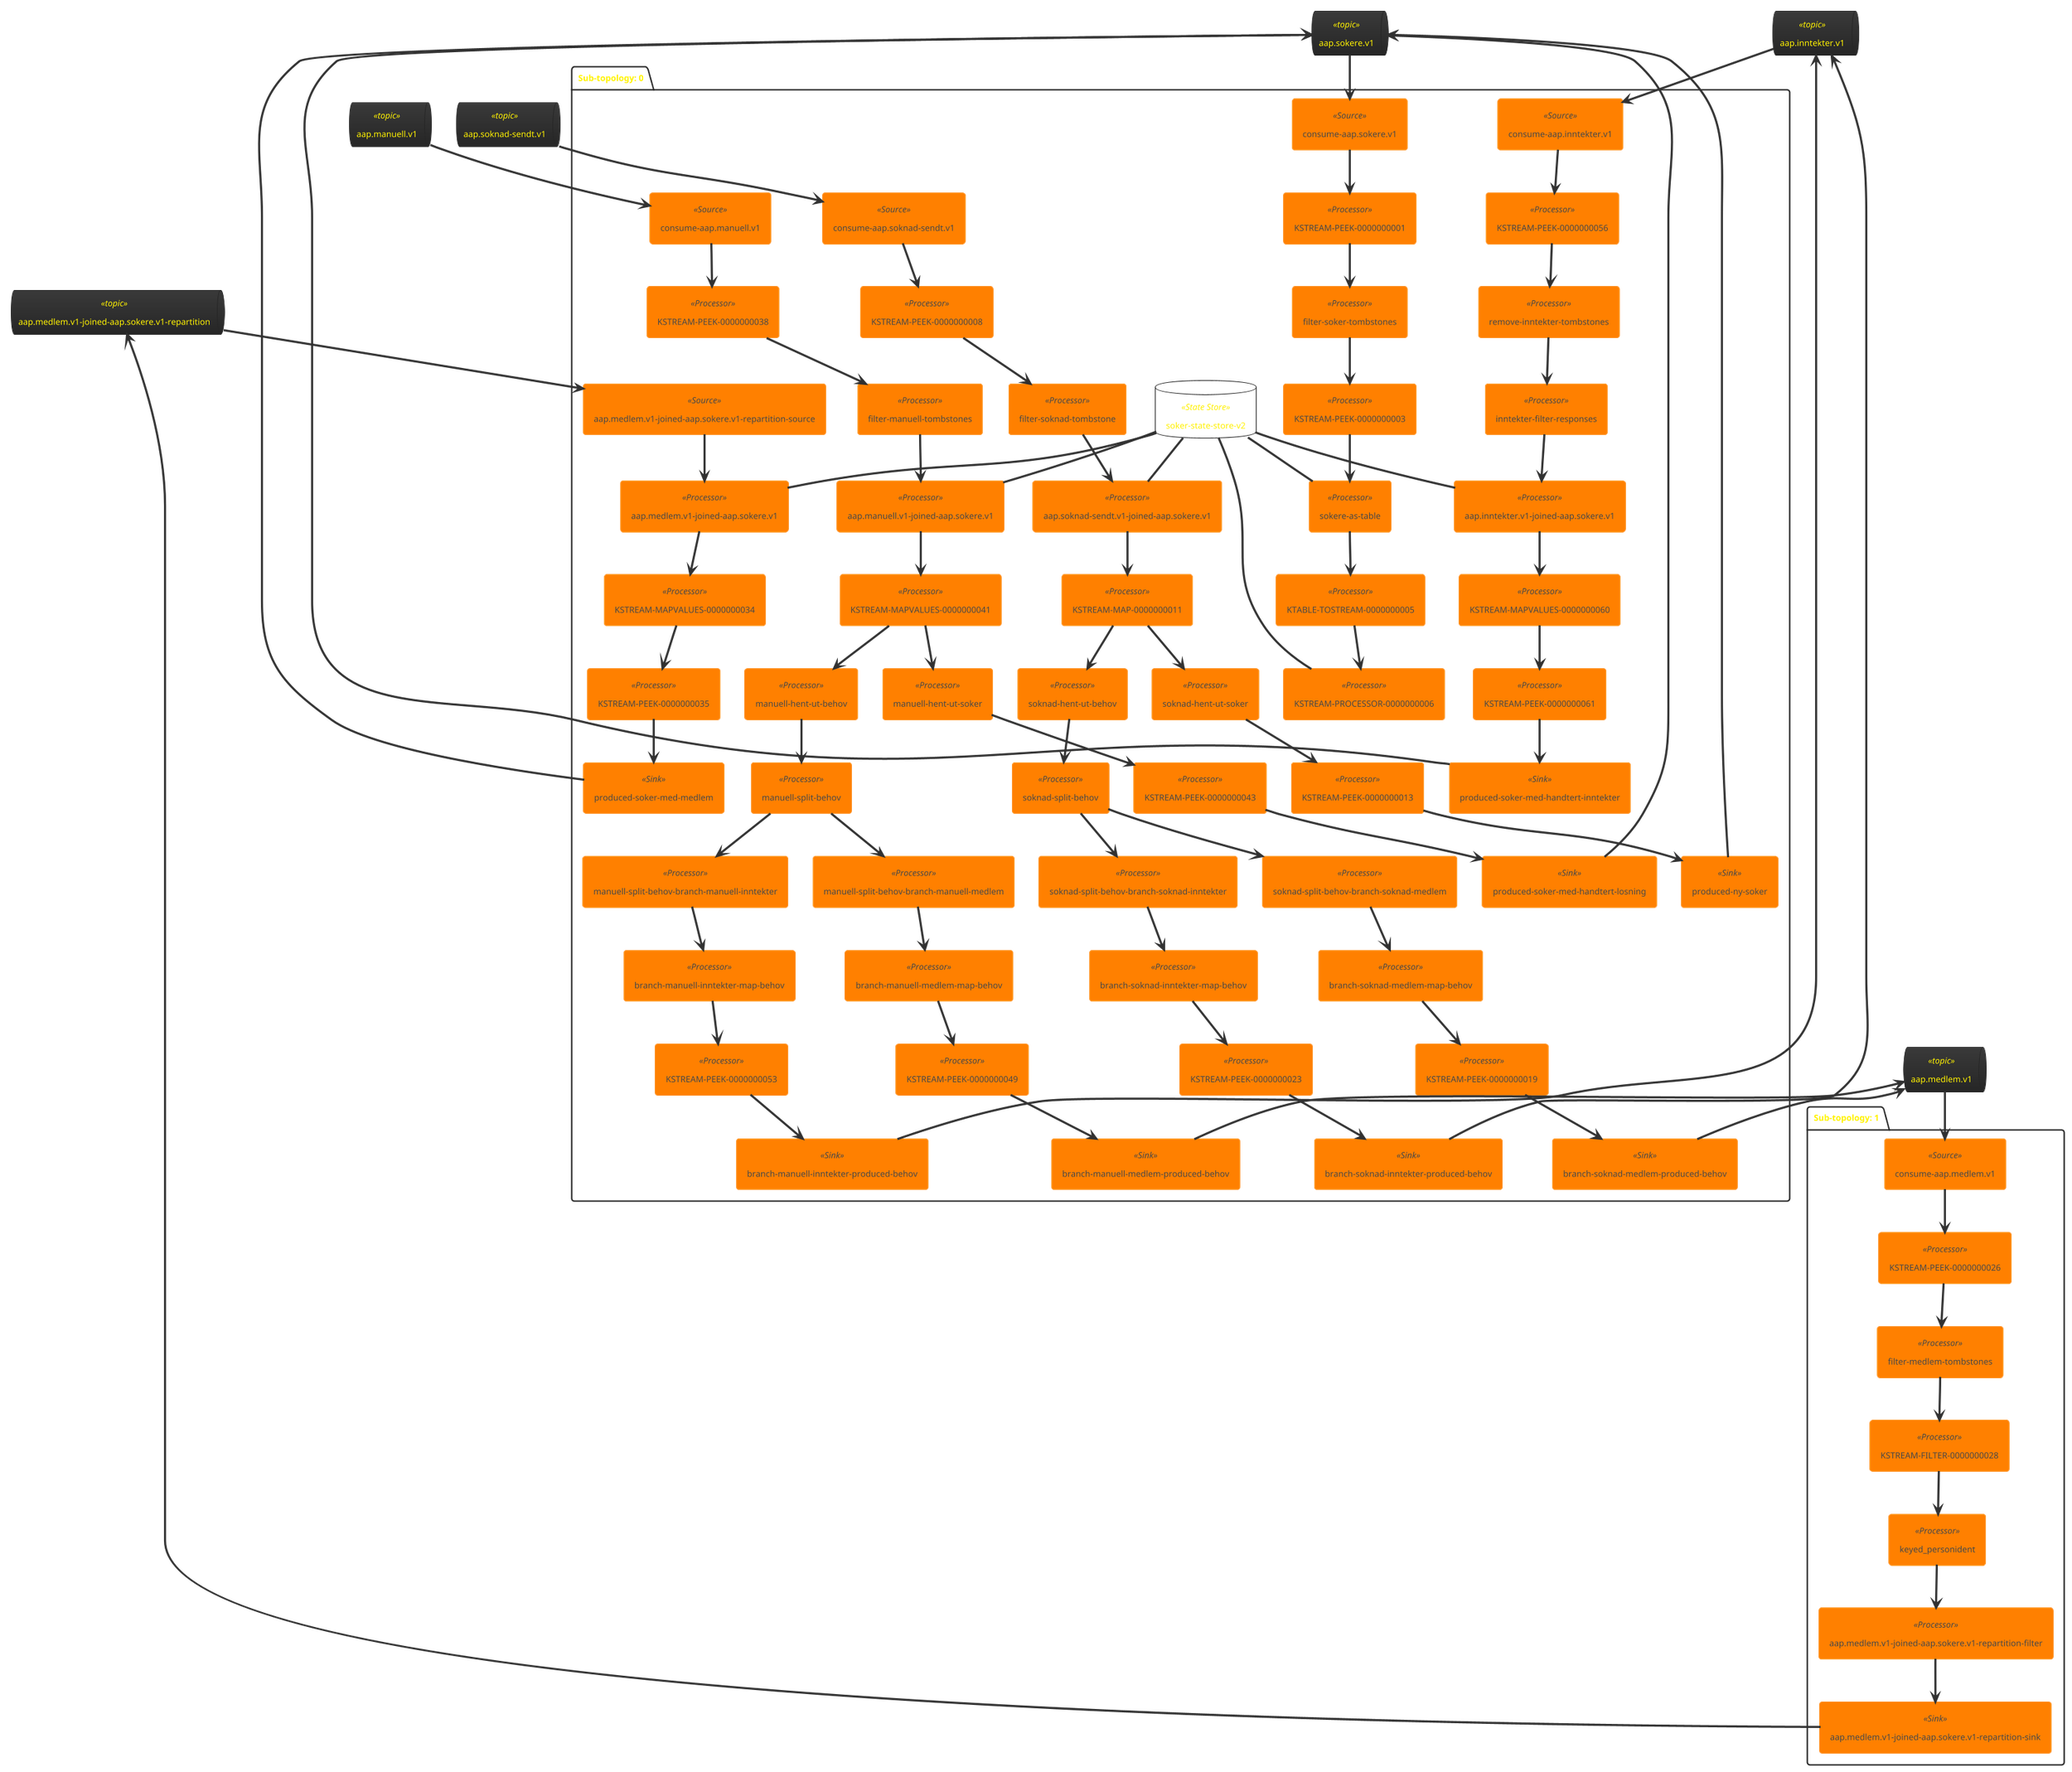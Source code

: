 @startuml
!theme black-knight
queue "aap.inntekter.v1" <<topic>> as aap_inntekter_v1
queue "aap.medlem.v1" <<topic>> as aap_medlem_v1
queue "aap.sokere.v1" <<topic>> as aap_sokere_v1
queue "aap.manuell.v1" <<topic>> as aap_manuell_v1
queue "aap.soknad-sendt.v1" <<topic>> as aap_soknad_sendt_v1
queue "aap.medlem.v1-joined-aap.sokere.v1-repartition" <<topic>> as aap_medlem_v1_joined_aap_sokere_v1_repartition
package "Sub-topology: 0" {
	database "soker-state-store-v2" <<State Store>> as soker_state_store_v2
	agent "consume-aap.manuell.v1" <<Source>> as consume_aap_manuell_v1
	agent "consume-aap.soknad-sendt.v1" <<Source>> as consume_aap_soknad_sendt_v1
	agent "KSTREAM-PEEK-0000000008" <<Processor>> as KSTREAM_PEEK_0000000008
	agent "KSTREAM-PEEK-0000000038" <<Processor>> as KSTREAM_PEEK_0000000038
	agent "filter-manuell-tombstones" <<Processor>> as filter_manuell_tombstones
	agent "filter-soknad-tombstone" <<Processor>> as filter_soknad_tombstone
	agent "aap.manuell.v1-joined-aap.sokere.v1" <<Processor>> as aap_manuell_v1_joined_aap_sokere_v1
	agent "aap.soknad-sendt.v1-joined-aap.sokere.v1" <<Processor>> as aap_soknad_sendt_v1_joined_aap_sokere_v1
	agent "KSTREAM-MAP-0000000011" <<Processor>> as KSTREAM_MAP_0000000011
	agent "KSTREAM-MAPVALUES-0000000041" <<Processor>> as KSTREAM_MAPVALUES_0000000041
	agent "manuell-hent-ut-behov" <<Processor>> as manuell_hent_ut_behov
	agent "soknad-hent-ut-behov" <<Processor>> as soknad_hent_ut_behov
	agent "manuell-split-behov" <<Processor>> as manuell_split_behov
	agent "soknad-split-behov" <<Processor>> as soknad_split_behov
	agent "consume-aap.inntekter.v1" <<Source>> as consume_aap_inntekter_v1
	agent "KSTREAM-PEEK-0000000056" <<Processor>> as KSTREAM_PEEK_0000000056
	agent "consume-aap.sokere.v1" <<Source>> as consume_aap_sokere_v1
	agent "KSTREAM-PEEK-0000000001" <<Processor>> as KSTREAM_PEEK_0000000001
	agent "remove-inntekter-tombstones" <<Processor>> as remove_inntekter_tombstones
	agent "aap.medlem.v1-joined-aap.sokere.v1-repartition-source" <<Source>> as aap_medlem_v1_joined_aap_sokere_v1_repartition_source
	agent "filter-soker-tombstones" <<Processor>> as filter_soker_tombstones
	agent "inntekter-filter-responses" <<Processor>> as inntekter_filter_responses
	agent "KSTREAM-PEEK-0000000003" <<Processor>> as KSTREAM_PEEK_0000000003
	agent "aap.inntekter.v1-joined-aap.sokere.v1" <<Processor>> as aap_inntekter_v1_joined_aap_sokere_v1
	agent "aap.medlem.v1-joined-aap.sokere.v1" <<Processor>> as aap_medlem_v1_joined_aap_sokere_v1
	agent "manuell-split-behov-branch-manuell-inntekter" <<Processor>> as manuell_split_behov_branch_manuell_inntekter
	agent "manuell-split-behov-branch-manuell-medlem" <<Processor>> as manuell_split_behov_branch_manuell_medlem
	agent "soknad-split-behov-branch-soknad-inntekter" <<Processor>> as soknad_split_behov_branch_soknad_inntekter
	agent "soknad-split-behov-branch-soknad-medlem" <<Processor>> as soknad_split_behov_branch_soknad_medlem
	agent "KSTREAM-MAPVALUES-0000000034" <<Processor>> as KSTREAM_MAPVALUES_0000000034
	agent "KSTREAM-MAPVALUES-0000000060" <<Processor>> as KSTREAM_MAPVALUES_0000000060
	agent "branch-manuell-inntekter-map-behov" <<Processor>> as branch_manuell_inntekter_map_behov
	agent "branch-manuell-medlem-map-behov" <<Processor>> as branch_manuell_medlem_map_behov
	agent "branch-soknad-inntekter-map-behov" <<Processor>> as branch_soknad_inntekter_map_behov
	agent "branch-soknad-medlem-map-behov" <<Processor>> as branch_soknad_medlem_map_behov
	agent "manuell-hent-ut-soker" <<Processor>> as manuell_hent_ut_soker
	agent "sokere-as-table" <<Processor>> as sokere_as_table
	agent "soknad-hent-ut-soker" <<Processor>> as soknad_hent_ut_soker
	agent "KSTREAM-PEEK-0000000013" <<Processor>> as KSTREAM_PEEK_0000000013
	agent "KSTREAM-PEEK-0000000019" <<Processor>> as KSTREAM_PEEK_0000000019
	agent "KSTREAM-PEEK-0000000023" <<Processor>> as KSTREAM_PEEK_0000000023
	agent "KSTREAM-PEEK-0000000035" <<Processor>> as KSTREAM_PEEK_0000000035
	agent "KSTREAM-PEEK-0000000043" <<Processor>> as KSTREAM_PEEK_0000000043
	agent "KSTREAM-PEEK-0000000049" <<Processor>> as KSTREAM_PEEK_0000000049
	agent "KSTREAM-PEEK-0000000053" <<Processor>> as KSTREAM_PEEK_0000000053
	agent "KSTREAM-PEEK-0000000061" <<Processor>> as KSTREAM_PEEK_0000000061
	agent "KTABLE-TOSTREAM-0000000005" <<Processor>> as KTABLE_TOSTREAM_0000000005
	agent "KSTREAM-PROCESSOR-0000000006" <<Processor>> as KSTREAM_PROCESSOR_0000000006
	agent "branch-manuell-inntekter-produced-behov" <<Sink>> as branch_manuell_inntekter_produced_behov
	agent "branch-manuell-medlem-produced-behov" <<Sink>> as branch_manuell_medlem_produced_behov
	agent "branch-soknad-inntekter-produced-behov" <<Sink>> as branch_soknad_inntekter_produced_behov
	agent "branch-soknad-medlem-produced-behov" <<Sink>> as branch_soknad_medlem_produced_behov
	agent "produced-ny-soker" <<Sink>> as produced_ny_soker
	agent "produced-soker-med-handtert-inntekter" <<Sink>> as produced_soker_med_handtert_inntekter
	agent "produced-soker-med-handtert-losning" <<Sink>> as produced_soker_med_handtert_losning
	agent "produced-soker-med-medlem" <<Sink>> as produced_soker_med_medlem
	aap_manuell_v1 --> consume_aap_manuell_v1
	aap_soknad_sendt_v1 --> consume_aap_soknad_sendt_v1
	soker_state_store_v2 -- aap_manuell_v1_joined_aap_sokere_v1
	soker_state_store_v2 -- aap_soknad_sendt_v1_joined_aap_sokere_v1
	aap_inntekter_v1 --> consume_aap_inntekter_v1
	aap_sokere_v1 --> consume_aap_sokere_v1
	aap_medlem_v1_joined_aap_sokere_v1_repartition --> aap_medlem_v1_joined_aap_sokere_v1_repartition_source
	soker_state_store_v2 -- aap_inntekter_v1_joined_aap_sokere_v1
	soker_state_store_v2 -- aap_medlem_v1_joined_aap_sokere_v1
	soker_state_store_v2 -- sokere_as_table
	soker_state_store_v2 -- KSTREAM_PROCESSOR_0000000006
	aap_inntekter_v1 <-- branch_manuell_inntekter_produced_behov
	aap_medlem_v1 <-- branch_manuell_medlem_produced_behov
	aap_inntekter_v1 <-- branch_soknad_inntekter_produced_behov
	aap_medlem_v1 <-- branch_soknad_medlem_produced_behov
	aap_sokere_v1 <-- produced_ny_soker
	aap_sokere_v1 <-- produced_soker_med_handtert_inntekter
	aap_sokere_v1 <-- produced_soker_med_handtert_losning
	aap_sokere_v1 <-- produced_soker_med_medlem
	consume_aap_manuell_v1 --> KSTREAM_PEEK_0000000038
	consume_aap_soknad_sendt_v1 --> KSTREAM_PEEK_0000000008
	KSTREAM_PEEK_0000000008 --> filter_soknad_tombstone
	KSTREAM_PEEK_0000000038 --> filter_manuell_tombstones
	filter_manuell_tombstones --> aap_manuell_v1_joined_aap_sokere_v1
	filter_soknad_tombstone --> aap_soknad_sendt_v1_joined_aap_sokere_v1
	aap_manuell_v1_joined_aap_sokere_v1 --> KSTREAM_MAPVALUES_0000000041
	aap_soknad_sendt_v1_joined_aap_sokere_v1 --> KSTREAM_MAP_0000000011
	KSTREAM_MAP_0000000011 --> soknad_hent_ut_behov
	KSTREAM_MAP_0000000011 --> soknad_hent_ut_soker
	KSTREAM_MAPVALUES_0000000041 --> manuell_hent_ut_behov
	KSTREAM_MAPVALUES_0000000041 --> manuell_hent_ut_soker
	manuell_hent_ut_behov --> manuell_split_behov
	soknad_hent_ut_behov --> soknad_split_behov
	manuell_split_behov --> manuell_split_behov_branch_manuell_inntekter
	manuell_split_behov --> manuell_split_behov_branch_manuell_medlem
	soknad_split_behov --> soknad_split_behov_branch_soknad_medlem
	soknad_split_behov --> soknad_split_behov_branch_soknad_inntekter
	consume_aap_inntekter_v1 --> KSTREAM_PEEK_0000000056
	KSTREAM_PEEK_0000000056 --> remove_inntekter_tombstones
	consume_aap_sokere_v1 --> KSTREAM_PEEK_0000000001
	KSTREAM_PEEK_0000000001 --> filter_soker_tombstones
	remove_inntekter_tombstones --> inntekter_filter_responses
	aap_medlem_v1_joined_aap_sokere_v1_repartition_source --> aap_medlem_v1_joined_aap_sokere_v1
	filter_soker_tombstones --> KSTREAM_PEEK_0000000003
	inntekter_filter_responses --> aap_inntekter_v1_joined_aap_sokere_v1
	KSTREAM_PEEK_0000000003 --> sokere_as_table
	aap_inntekter_v1_joined_aap_sokere_v1 --> KSTREAM_MAPVALUES_0000000060
	aap_medlem_v1_joined_aap_sokere_v1 --> KSTREAM_MAPVALUES_0000000034
	manuell_split_behov_branch_manuell_inntekter --> branch_manuell_inntekter_map_behov
	manuell_split_behov_branch_manuell_medlem --> branch_manuell_medlem_map_behov
	soknad_split_behov_branch_soknad_inntekter --> branch_soknad_inntekter_map_behov
	soknad_split_behov_branch_soknad_medlem --> branch_soknad_medlem_map_behov
	KSTREAM_MAPVALUES_0000000034 --> KSTREAM_PEEK_0000000035
	KSTREAM_MAPVALUES_0000000060 --> KSTREAM_PEEK_0000000061
	branch_manuell_inntekter_map_behov --> KSTREAM_PEEK_0000000053
	branch_manuell_medlem_map_behov --> KSTREAM_PEEK_0000000049
	branch_soknad_inntekter_map_behov --> KSTREAM_PEEK_0000000023
	branch_soknad_medlem_map_behov --> KSTREAM_PEEK_0000000019
	manuell_hent_ut_soker --> KSTREAM_PEEK_0000000043
	sokere_as_table --> KTABLE_TOSTREAM_0000000005
	soknad_hent_ut_soker --> KSTREAM_PEEK_0000000013
	KSTREAM_PEEK_0000000013 --> produced_ny_soker
	KSTREAM_PEEK_0000000019 --> branch_soknad_medlem_produced_behov
	KSTREAM_PEEK_0000000023 --> branch_soknad_inntekter_produced_behov
	KSTREAM_PEEK_0000000035 --> produced_soker_med_medlem
	KSTREAM_PEEK_0000000043 --> produced_soker_med_handtert_losning
	KSTREAM_PEEK_0000000049 --> branch_manuell_medlem_produced_behov
	KSTREAM_PEEK_0000000053 --> branch_manuell_inntekter_produced_behov
	KSTREAM_PEEK_0000000061 --> produced_soker_med_handtert_inntekter
	KTABLE_TOSTREAM_0000000005 --> KSTREAM_PROCESSOR_0000000006
}
package "Sub-topology: 1" {
	agent "consume-aap.medlem.v1" <<Source>> as consume_aap_medlem_v1
	agent "KSTREAM-PEEK-0000000026" <<Processor>> as KSTREAM_PEEK_0000000026
	agent "filter-medlem-tombstones" <<Processor>> as filter_medlem_tombstones
	agent "KSTREAM-FILTER-0000000028" <<Processor>> as KSTREAM_FILTER_0000000028
	agent "keyed_personident" <<Processor>> as keyed_personident
	agent "aap.medlem.v1-joined-aap.sokere.v1-repartition-filter" <<Processor>> as aap_medlem_v1_joined_aap_sokere_v1_repartition_filter
	agent "aap.medlem.v1-joined-aap.sokere.v1-repartition-sink" <<Sink>> as aap_medlem_v1_joined_aap_sokere_v1_repartition_sink
	aap_medlem_v1 --> consume_aap_medlem_v1
	aap_medlem_v1_joined_aap_sokere_v1_repartition <-- aap_medlem_v1_joined_aap_sokere_v1_repartition_sink
	consume_aap_medlem_v1 --> KSTREAM_PEEK_0000000026
	KSTREAM_PEEK_0000000026 --> filter_medlem_tombstones
	filter_medlem_tombstones --> KSTREAM_FILTER_0000000028
	KSTREAM_FILTER_0000000028 --> keyed_personident
	keyed_personident --> aap_medlem_v1_joined_aap_sokere_v1_repartition_filter
	aap_medlem_v1_joined_aap_sokere_v1_repartition_filter --> aap_medlem_v1_joined_aap_sokere_v1_repartition_sink
}
@enduml